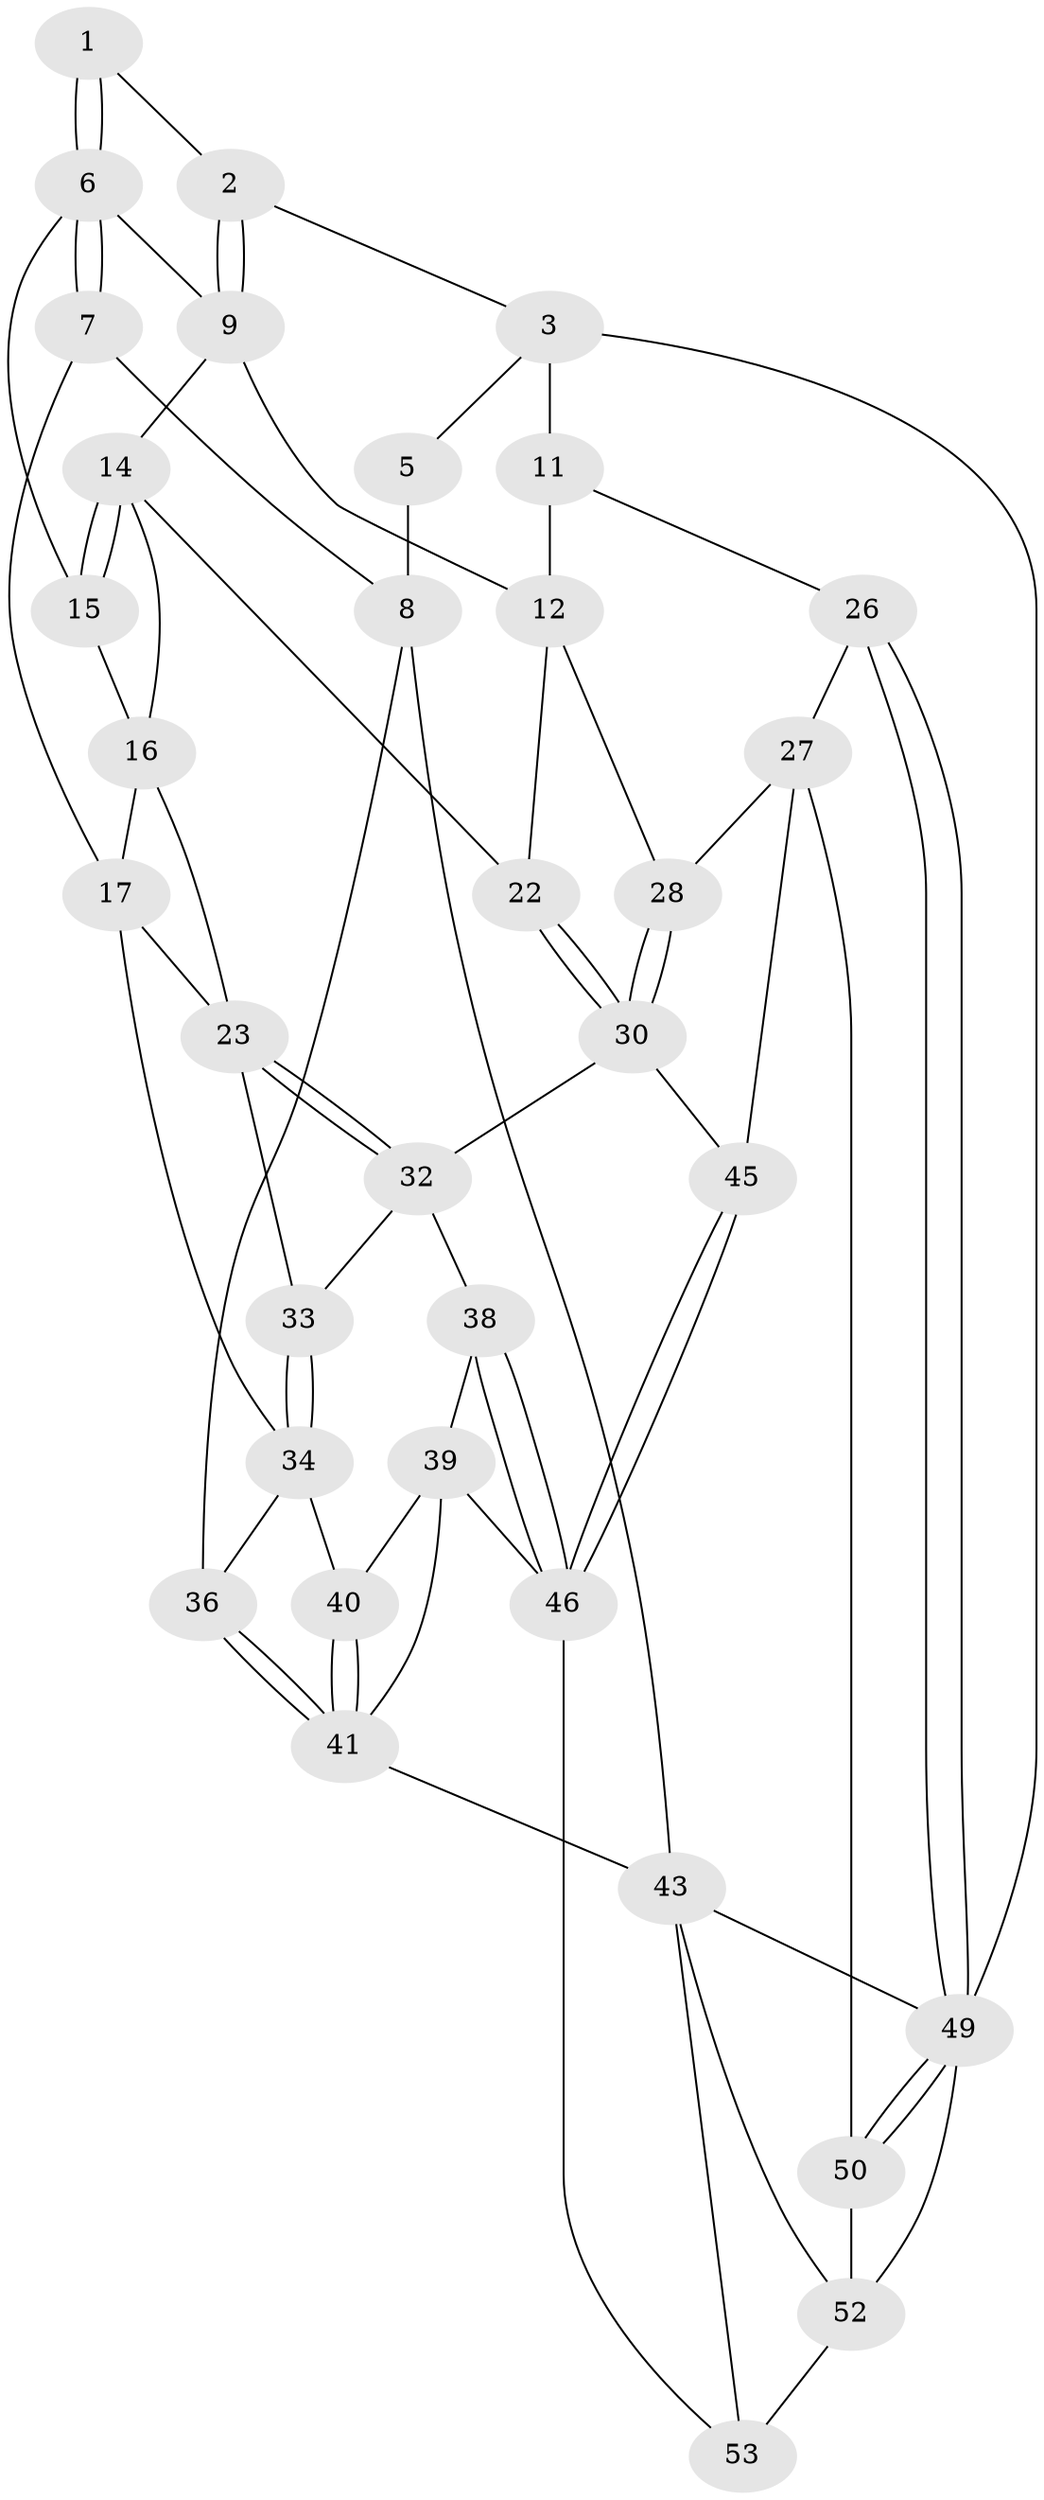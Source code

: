 // original degree distribution, {3: 0.03636363636363636, 4: 0.2909090909090909, 6: 0.23636363636363636, 5: 0.43636363636363634}
// Generated by graph-tools (version 1.1) at 2025/42/03/06/25 10:42:27]
// undirected, 35 vertices, 76 edges
graph export_dot {
graph [start="1"]
  node [color=gray90,style=filled];
  1 [pos="+0.32512191310030175+0"];
  2 [pos="+0.670568887211071+0"];
  3 [pos="+0.9868243331004422+0",super="+4"];
  5 [pos="+0.0604838928745595+0"];
  6 [pos="+0.3267313060324901+0.18023023343204958",super="+10"];
  7 [pos="+0.24289036397057387+0.277022472805629"];
  8 [pos="+0.12130288970857582+0.24990268240940597",super="+29"];
  9 [pos="+0.6688140157788373+0",super="+13"];
  11 [pos="+0.9150762986785697+0.23921252447418806",super="+25"];
  12 [pos="+0.9141696464048705+0.23933842760937743",super="+21"];
  14 [pos="+0.7567881675536393+0.23733417008631882",super="+19"];
  15 [pos="+0.5848249447238789+0.19922607436554307"];
  16 [pos="+0.5837031361657482+0.21170261065637458",super="+20"];
  17 [pos="+0.5098730499706247+0.3619637655383458",super="+18"];
  22 [pos="+0.6884380573944113+0.4196933695922571"];
  23 [pos="+0.6195366072898548+0.4257781316961719",super="+24"];
  26 [pos="+1+0.5837582574932484"];
  27 [pos="+0.9402522479459233+0.5881557935951448",super="+44"];
  28 [pos="+0.8546897138594719+0.5596677686299786"];
  30 [pos="+0.7548963460613439+0.6139332568822967",super="+31"];
  32 [pos="+0.6544204421213399+0.5754816258738495",super="+37"];
  33 [pos="+0.4435787289877907+0.5818782958173315"];
  34 [pos="+0.2851083998633705+0.40748911482058503",super="+35"];
  36 [pos="+0+0.4316445818836148"];
  38 [pos="+0.44173392678384543+0.6882727612171248"];
  39 [pos="+0.22928018526701377+0.730838256106338",super="+48"];
  40 [pos="+0.15388542536555977+0.7080725047966736"];
  41 [pos="+0+0.900458915521961",super="+42"];
  43 [pos="+0+1",super="+55"];
  45 [pos="+0.7139345260971535+0.7086471241048686"];
  46 [pos="+0.5263284578418684+0.8136399895028116",super="+47"];
  49 [pos="+1+0.7991301013182581",super="+51"];
  50 [pos="+0.857825819622576+0.8502953253985156"];
  52 [pos="+0.8551602185235144+0.8564588138096509",super="+54"];
  53 [pos="+0.5194352801118733+1"];
  1 -- 2;
  1 -- 6;
  1 -- 6;
  2 -- 3;
  2 -- 9;
  2 -- 9;
  3 -- 11 [weight=2];
  3 -- 5;
  3 -- 49;
  5 -- 8 [weight=2];
  6 -- 7;
  6 -- 7;
  6 -- 9;
  6 -- 15;
  7 -- 8;
  7 -- 17;
  8 -- 43;
  8 -- 36;
  9 -- 12;
  9 -- 14;
  11 -- 12;
  11 -- 26;
  12 -- 28;
  12 -- 22;
  14 -- 15;
  14 -- 15;
  14 -- 22;
  14 -- 16;
  15 -- 16;
  16 -- 17;
  16 -- 23;
  17 -- 34;
  17 -- 23;
  22 -- 30;
  22 -- 30;
  23 -- 32;
  23 -- 32;
  23 -- 33;
  26 -- 27;
  26 -- 49;
  26 -- 49;
  27 -- 28;
  27 -- 50;
  27 -- 45;
  28 -- 30;
  28 -- 30;
  30 -- 32;
  30 -- 45;
  32 -- 33;
  32 -- 38;
  33 -- 34;
  33 -- 34;
  34 -- 40;
  34 -- 36;
  36 -- 41;
  36 -- 41;
  38 -- 39;
  38 -- 46;
  38 -- 46;
  39 -- 40;
  39 -- 41;
  39 -- 46;
  40 -- 41;
  40 -- 41;
  41 -- 43;
  43 -- 49;
  43 -- 52;
  43 -- 53;
  45 -- 46;
  45 -- 46;
  46 -- 53;
  49 -- 50;
  49 -- 50;
  49 -- 52;
  50 -- 52;
  52 -- 53;
}
